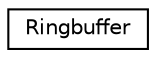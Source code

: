 digraph "Graphical Class Hierarchy"
{
  edge [fontname="Helvetica",fontsize="10",labelfontname="Helvetica",labelfontsize="10"];
  node [fontname="Helvetica",fontsize="10",shape=record];
  rankdir="LR";
  Node0 [label="Ringbuffer",height=0.2,width=0.4,color="black", fillcolor="white", style="filled",URL="$class_ringbuffer.html",tooltip="Ringbuffer. "];
}
